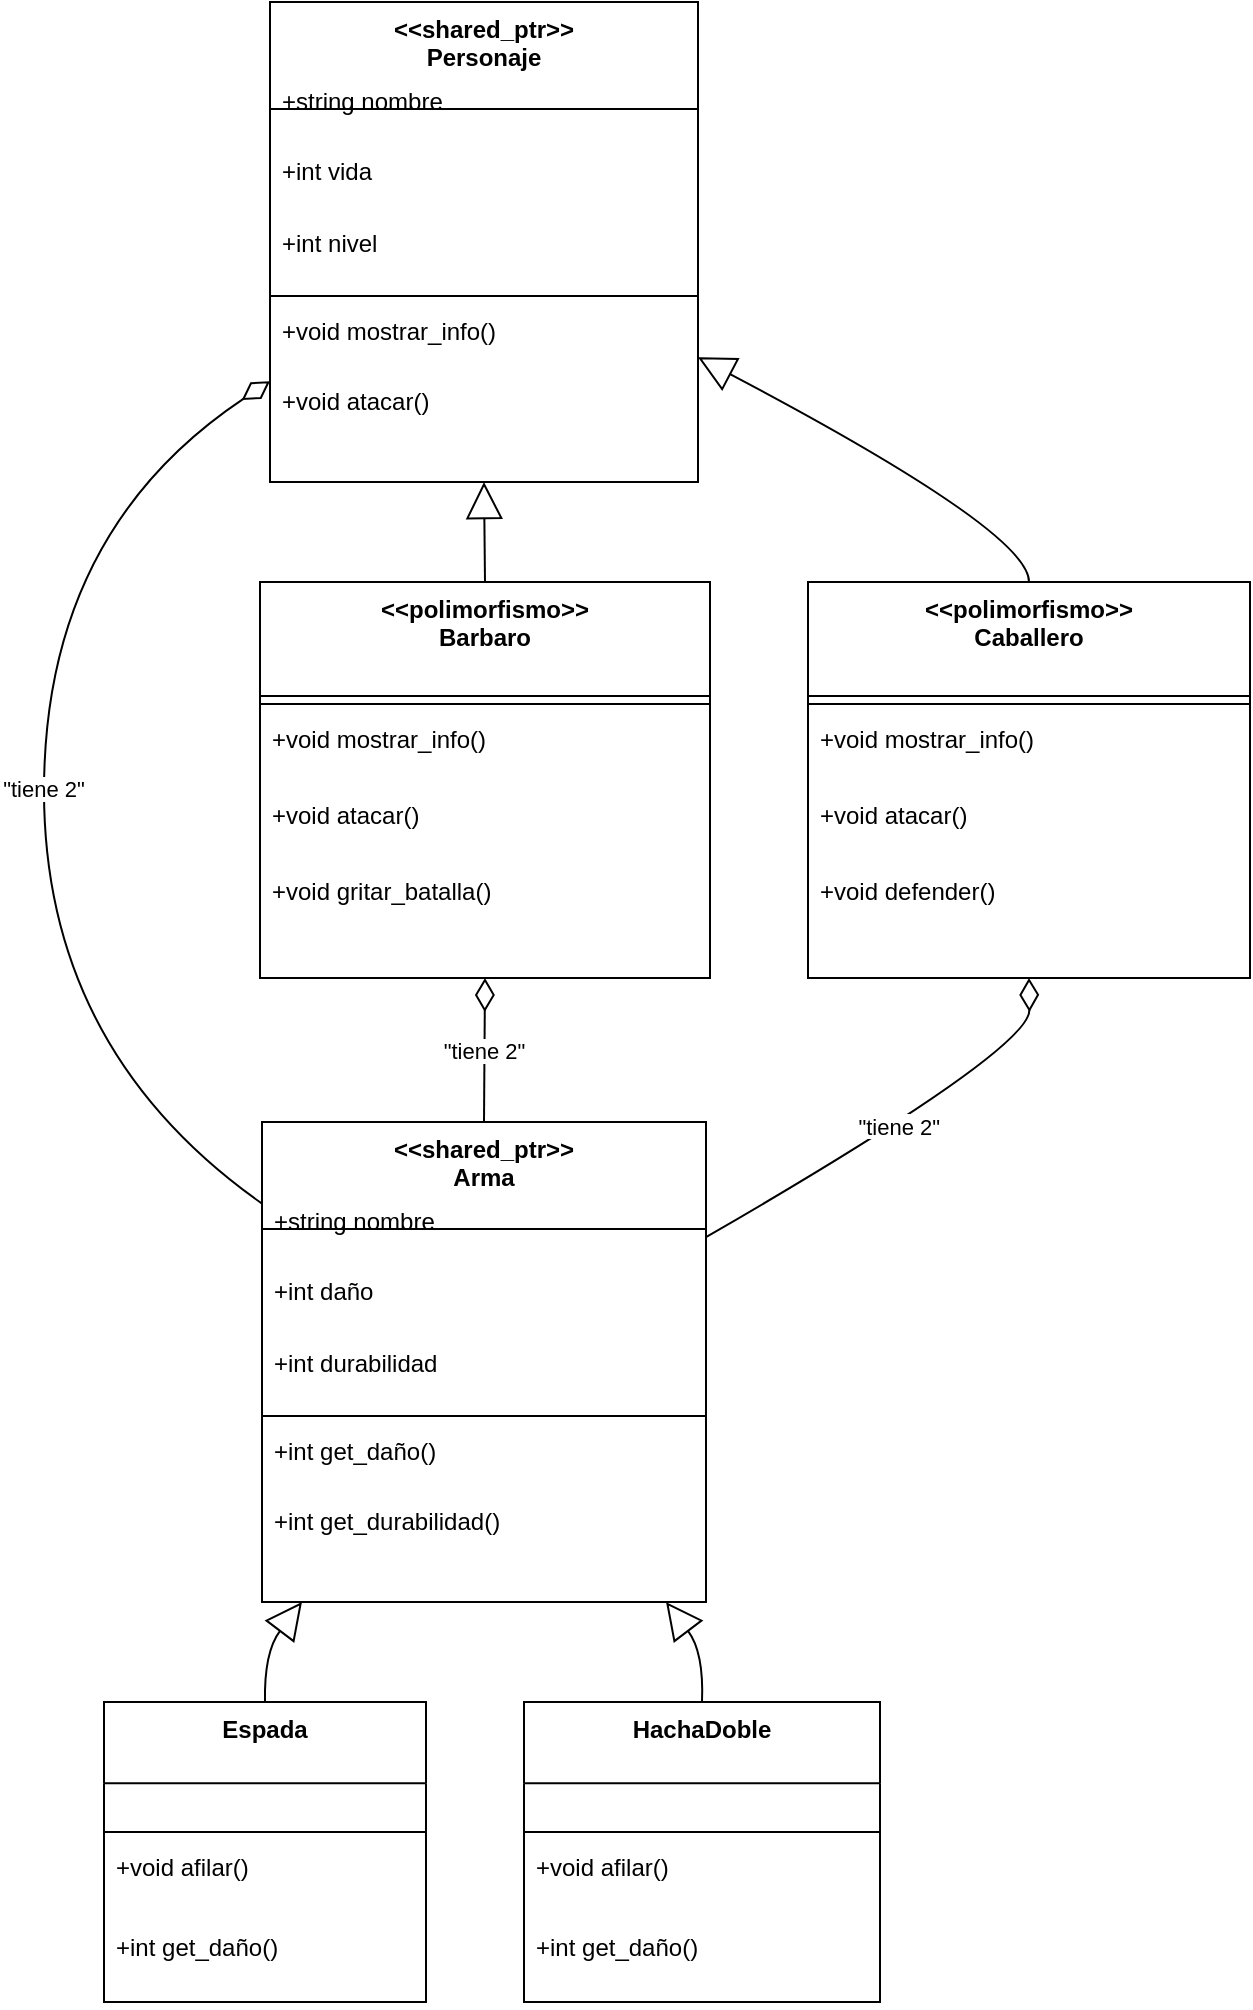 <mxfile version="26.2.12">
  <diagram name="Página-1" id="mc2Bkh47rRGjZem7iM6-">
    <mxGraphModel>
      <root>
        <mxCell id="0" />
        <mxCell id="1" parent="0" />
        <mxCell id="2" value="&lt;&lt;shared_ptr&gt;&gt;&#xa;Personaje" style="swimlane;fontStyle=1;align=center;verticalAlign=top;childLayout=stackLayout;horizontal=1;startSize=53.538;horizontalStack=0;resizeParent=1;resizeParentMax=0;resizeLast=0;collapsible=0;marginBottom=0;" vertex="1" parent="1">
          <mxGeometry x="193" y="8" width="214" height="240" as="geometry" />
        </mxCell>
        <mxCell id="3" value="+string nombre" style="text;strokeColor=none;fillColor=none;align=left;verticalAlign=top;spacingLeft=4;spacingRight=4;overflow=hidden;rotatable=0;points=[[0,0.5],[1,0.5]];portConstraint=eastwest;" vertex="1" parent="2">
          <mxGeometry y="36" width="214" height="36" as="geometry" />
        </mxCell>
        <mxCell id="4" value="+int vida" style="text;strokeColor=none;fillColor=none;align=left;verticalAlign=top;spacingLeft=4;spacingRight=4;overflow=hidden;rotatable=0;points=[[0,0.5],[1,0.5]];portConstraint=eastwest;" vertex="1" parent="2">
          <mxGeometry y="71" width="214" height="36" as="geometry" />
        </mxCell>
        <mxCell id="5" value="+int nivel" style="text;strokeColor=none;fillColor=none;align=left;verticalAlign=top;spacingLeft=4;spacingRight=4;overflow=hidden;rotatable=0;points=[[0,0.5],[1,0.5]];portConstraint=eastwest;" vertex="1" parent="2">
          <mxGeometry y="107" width="214" height="36" as="geometry" />
        </mxCell>
        <mxCell id="6" style="line;strokeWidth=1;fillColor=none;align=left;verticalAlign=middle;spacingTop=-1;spacingLeft=3;spacingRight=3;rotatable=0;labelPosition=right;points=[];portConstraint=eastwest;strokeColor=inherit;" vertex="1" parent="2">
          <mxGeometry y="143" width="214" height="8" as="geometry" />
        </mxCell>
        <mxCell id="7" value="+void mostrar_info()" style="text;strokeColor=none;fillColor=none;align=left;verticalAlign=top;spacingLeft=4;spacingRight=4;overflow=hidden;rotatable=0;points=[[0,0.5],[1,0.5]];portConstraint=eastwest;" vertex="1" parent="2">
          <mxGeometry y="151" width="214" height="36" as="geometry" />
        </mxCell>
        <mxCell id="8" value="+void atacar()" style="text;strokeColor=none;fillColor=none;align=left;verticalAlign=top;spacingLeft=4;spacingRight=4;overflow=hidden;rotatable=0;points=[[0,0.5],[1,0.5]];portConstraint=eastwest;" vertex="1" parent="2">
          <mxGeometry y="186" width="214" height="36" as="geometry" />
        </mxCell>
        <mxCell id="9" value="&lt;&lt;polimorfismo&gt;&gt;&#xa;Barbaro" style="swimlane;fontStyle=1;align=center;verticalAlign=top;childLayout=stackLayout;horizontal=1;startSize=57;horizontalStack=0;resizeParent=1;resizeParentMax=0;resizeLast=0;collapsible=0;marginBottom=0;" vertex="1" parent="1">
          <mxGeometry x="188" y="298" width="225" height="198" as="geometry" />
        </mxCell>
        <mxCell id="10" style="line;strokeWidth=1;fillColor=none;align=left;verticalAlign=middle;spacingTop=-1;spacingLeft=3;spacingRight=3;rotatable=0;labelPosition=right;points=[];portConstraint=eastwest;strokeColor=inherit;" vertex="1" parent="9">
          <mxGeometry y="57" width="225" height="8" as="geometry" />
        </mxCell>
        <mxCell id="11" value="+void mostrar_info()" style="text;strokeColor=none;fillColor=none;align=left;verticalAlign=top;spacingLeft=4;spacingRight=4;overflow=hidden;rotatable=0;points=[[0,0.5],[1,0.5]];portConstraint=eastwest;" vertex="1" parent="9">
          <mxGeometry y="65" width="225" height="38" as="geometry" />
        </mxCell>
        <mxCell id="12" value="+void atacar()" style="text;strokeColor=none;fillColor=none;align=left;verticalAlign=top;spacingLeft=4;spacingRight=4;overflow=hidden;rotatable=0;points=[[0,0.5],[1,0.5]];portConstraint=eastwest;" vertex="1" parent="9">
          <mxGeometry y="103" width="225" height="38" as="geometry" />
        </mxCell>
        <mxCell id="13" value="+void gritar_batalla()" style="text;strokeColor=none;fillColor=none;align=left;verticalAlign=top;spacingLeft=4;spacingRight=4;overflow=hidden;rotatable=0;points=[[0,0.5],[1,0.5]];portConstraint=eastwest;" vertex="1" parent="9">
          <mxGeometry y="141" width="225" height="38" as="geometry" />
        </mxCell>
        <mxCell id="14" value="&lt;&lt;polimorfismo&gt;&gt;&#xa;Caballero" style="swimlane;fontStyle=1;align=center;verticalAlign=top;childLayout=stackLayout;horizontal=1;startSize=57;horizontalStack=0;resizeParent=1;resizeParentMax=0;resizeLast=0;collapsible=0;marginBottom=0;" vertex="1" parent="1">
          <mxGeometry x="462" y="298" width="221" height="198" as="geometry" />
        </mxCell>
        <mxCell id="15" style="line;strokeWidth=1;fillColor=none;align=left;verticalAlign=middle;spacingTop=-1;spacingLeft=3;spacingRight=3;rotatable=0;labelPosition=right;points=[];portConstraint=eastwest;strokeColor=inherit;" vertex="1" parent="14">
          <mxGeometry y="57" width="221" height="8" as="geometry" />
        </mxCell>
        <mxCell id="16" value="+void mostrar_info()" style="text;strokeColor=none;fillColor=none;align=left;verticalAlign=top;spacingLeft=4;spacingRight=4;overflow=hidden;rotatable=0;points=[[0,0.5],[1,0.5]];portConstraint=eastwest;" vertex="1" parent="14">
          <mxGeometry y="65" width="221" height="38" as="geometry" />
        </mxCell>
        <mxCell id="17" value="+void atacar()" style="text;strokeColor=none;fillColor=none;align=left;verticalAlign=top;spacingLeft=4;spacingRight=4;overflow=hidden;rotatable=0;points=[[0,0.5],[1,0.5]];portConstraint=eastwest;" vertex="1" parent="14">
          <mxGeometry y="103" width="221" height="38" as="geometry" />
        </mxCell>
        <mxCell id="18" value="+void defender()" style="text;strokeColor=none;fillColor=none;align=left;verticalAlign=top;spacingLeft=4;spacingRight=4;overflow=hidden;rotatable=0;points=[[0,0.5],[1,0.5]];portConstraint=eastwest;" vertex="1" parent="14">
          <mxGeometry y="141" width="221" height="38" as="geometry" />
        </mxCell>
        <mxCell id="19" value="&lt;&lt;shared_ptr&gt;&gt;&#xa;Arma" style="swimlane;fontStyle=1;align=center;verticalAlign=top;childLayout=stackLayout;horizontal=1;startSize=53.538;horizontalStack=0;resizeParent=1;resizeParentMax=0;resizeLast=0;collapsible=0;marginBottom=0;" vertex="1" parent="1">
          <mxGeometry x="189" y="568" width="222" height="240" as="geometry" />
        </mxCell>
        <mxCell id="20" value="+string nombre" style="text;strokeColor=none;fillColor=none;align=left;verticalAlign=top;spacingLeft=4;spacingRight=4;overflow=hidden;rotatable=0;points=[[0,0.5],[1,0.5]];portConstraint=eastwest;" vertex="1" parent="19">
          <mxGeometry y="36" width="222" height="36" as="geometry" />
        </mxCell>
        <mxCell id="21" value="+int daño" style="text;strokeColor=none;fillColor=none;align=left;verticalAlign=top;spacingLeft=4;spacingRight=4;overflow=hidden;rotatable=0;points=[[0,0.5],[1,0.5]];portConstraint=eastwest;" vertex="1" parent="19">
          <mxGeometry y="71" width="222" height="36" as="geometry" />
        </mxCell>
        <mxCell id="22" value="+int durabilidad" style="text;strokeColor=none;fillColor=none;align=left;verticalAlign=top;spacingLeft=4;spacingRight=4;overflow=hidden;rotatable=0;points=[[0,0.5],[1,0.5]];portConstraint=eastwest;" vertex="1" parent="19">
          <mxGeometry y="107" width="222" height="36" as="geometry" />
        </mxCell>
        <mxCell id="23" style="line;strokeWidth=1;fillColor=none;align=left;verticalAlign=middle;spacingTop=-1;spacingLeft=3;spacingRight=3;rotatable=0;labelPosition=right;points=[];portConstraint=eastwest;strokeColor=inherit;" vertex="1" parent="19">
          <mxGeometry y="143" width="222" height="8" as="geometry" />
        </mxCell>
        <mxCell id="24" value="+int get_daño()" style="text;strokeColor=none;fillColor=none;align=left;verticalAlign=top;spacingLeft=4;spacingRight=4;overflow=hidden;rotatable=0;points=[[0,0.5],[1,0.5]];portConstraint=eastwest;" vertex="1" parent="19">
          <mxGeometry y="151" width="222" height="36" as="geometry" />
        </mxCell>
        <mxCell id="25" value="+int get_durabilidad()" style="text;strokeColor=none;fillColor=none;align=left;verticalAlign=top;spacingLeft=4;spacingRight=4;overflow=hidden;rotatable=0;points=[[0,0.5],[1,0.5]];portConstraint=eastwest;" vertex="1" parent="19">
          <mxGeometry y="186" width="222" height="36" as="geometry" />
        </mxCell>
        <mxCell id="26" value="Espada" style="swimlane;fontStyle=1;align=center;verticalAlign=top;childLayout=stackLayout;horizontal=1;startSize=40.571;horizontalStack=0;resizeParent=1;resizeParentMax=0;resizeLast=0;collapsible=0;marginBottom=0;" vertex="1" parent="1">
          <mxGeometry x="110" y="858" width="161" height="150" as="geometry" />
        </mxCell>
        <mxCell id="27" style="line;strokeWidth=1;fillColor=none;align=left;verticalAlign=middle;spacingTop=-1;spacingLeft=3;spacingRight=3;rotatable=0;labelPosition=right;points=[];portConstraint=eastwest;strokeColor=inherit;" vertex="1" parent="26">
          <mxGeometry y="61" width="161" height="8" as="geometry" />
        </mxCell>
        <mxCell id="28" value="+void afilar()" style="text;strokeColor=none;fillColor=none;align=left;verticalAlign=top;spacingLeft=4;spacingRight=4;overflow=hidden;rotatable=0;points=[[0,0.5],[1,0.5]];portConstraint=eastwest;" vertex="1" parent="26">
          <mxGeometry y="69" width="161" height="41" as="geometry" />
        </mxCell>
        <mxCell id="29" value="+int get_daño()" style="text;strokeColor=none;fillColor=none;align=left;verticalAlign=top;spacingLeft=4;spacingRight=4;overflow=hidden;rotatable=0;points=[[0,0.5],[1,0.5]];portConstraint=eastwest;" vertex="1" parent="26">
          <mxGeometry y="109" width="161" height="41" as="geometry" />
        </mxCell>
        <mxCell id="30" value="HachaDoble" style="swimlane;fontStyle=1;align=center;verticalAlign=top;childLayout=stackLayout;horizontal=1;startSize=40.571;horizontalStack=0;resizeParent=1;resizeParentMax=0;resizeLast=0;collapsible=0;marginBottom=0;" vertex="1" parent="1">
          <mxGeometry x="320" y="858" width="178" height="150" as="geometry" />
        </mxCell>
        <mxCell id="31" style="line;strokeWidth=1;fillColor=none;align=left;verticalAlign=middle;spacingTop=-1;spacingLeft=3;spacingRight=3;rotatable=0;labelPosition=right;points=[];portConstraint=eastwest;strokeColor=inherit;" vertex="1" parent="30">
          <mxGeometry y="61" width="178" height="8" as="geometry" />
        </mxCell>
        <mxCell id="32" value="+void afilar()" style="text;strokeColor=none;fillColor=none;align=left;verticalAlign=top;spacingLeft=4;spacingRight=4;overflow=hidden;rotatable=0;points=[[0,0.5],[1,0.5]];portConstraint=eastwest;" vertex="1" parent="30">
          <mxGeometry y="69" width="178" height="41" as="geometry" />
        </mxCell>
        <mxCell id="33" value="+int get_daño()" style="text;strokeColor=none;fillColor=none;align=left;verticalAlign=top;spacingLeft=4;spacingRight=4;overflow=hidden;rotatable=0;points=[[0,0.5],[1,0.5]];portConstraint=eastwest;" vertex="1" parent="30">
          <mxGeometry y="109" width="178" height="41" as="geometry" />
        </mxCell>
        <mxCell id="34" value="" style="curved=1;startArrow=block;startSize=16;startFill=0;endArrow=none;exitX=0.5;exitY=1;entryX=0.5;entryY=0;" edge="1" parent="1" source="2" target="9">
          <mxGeometry relative="1" as="geometry">
            <Array as="points" />
          </mxGeometry>
        </mxCell>
        <mxCell id="35" value="" style="curved=1;startArrow=block;startSize=16;startFill=0;endArrow=none;exitX=1;exitY=0.74;entryX=0.5;entryY=0;" edge="1" parent="1" source="2" target="14">
          <mxGeometry relative="1" as="geometry">
            <Array as="points">
              <mxPoint x="573" y="273" />
            </Array>
          </mxGeometry>
        </mxCell>
        <mxCell id="36" value="" style="curved=1;startArrow=block;startSize=16;startFill=0;endArrow=none;exitX=0.09;exitY=1;entryX=0.5;entryY=0;" edge="1" parent="1" source="19" target="26">
          <mxGeometry relative="1" as="geometry">
            <Array as="points">
              <mxPoint x="190" y="833" />
            </Array>
          </mxGeometry>
        </mxCell>
        <mxCell id="37" value="" style="curved=1;startArrow=block;startSize=16;startFill=0;endArrow=none;exitX=0.91;exitY=1;entryX=0.5;entryY=0;" edge="1" parent="1" source="19" target="30">
          <mxGeometry relative="1" as="geometry">
            <Array as="points">
              <mxPoint x="410" y="833" />
            </Array>
          </mxGeometry>
        </mxCell>
        <mxCell id="38" value="&quot;tiene 2&quot;" style="curved=1;startArrow=diamondThin;startSize=14;startFill=0;endArrow=none;exitX=0;exitY=0.79;entryX=0;entryY=0.17;" edge="1" parent="1" source="2" target="19">
          <mxGeometry relative="1" as="geometry">
            <Array as="points">
              <mxPoint x="80" y="273" />
              <mxPoint x="80" y="532" />
            </Array>
          </mxGeometry>
        </mxCell>
        <mxCell id="39" value="&quot;tiene 2&quot;" style="curved=1;startArrow=diamondThin;startSize=14;startFill=0;endArrow=none;exitX=0.5;exitY=1;entryX=0.5;entryY=0;" edge="1" parent="1" source="9" target="19">
          <mxGeometry relative="1" as="geometry">
            <Array as="points" />
          </mxGeometry>
        </mxCell>
        <mxCell id="40" value="&quot;tiene 2&quot;" style="curved=1;startArrow=diamondThin;startSize=14;startFill=0;endArrow=none;exitX=0.5;exitY=1;entryX=1;entryY=0.24;" edge="1" parent="1" source="14" target="19">
          <mxGeometry relative="1" as="geometry">
            <Array as="points">
              <mxPoint x="573" y="532" />
            </Array>
          </mxGeometry>
        </mxCell>
      </root>
    </mxGraphModel>
  </diagram>
</mxfile>
